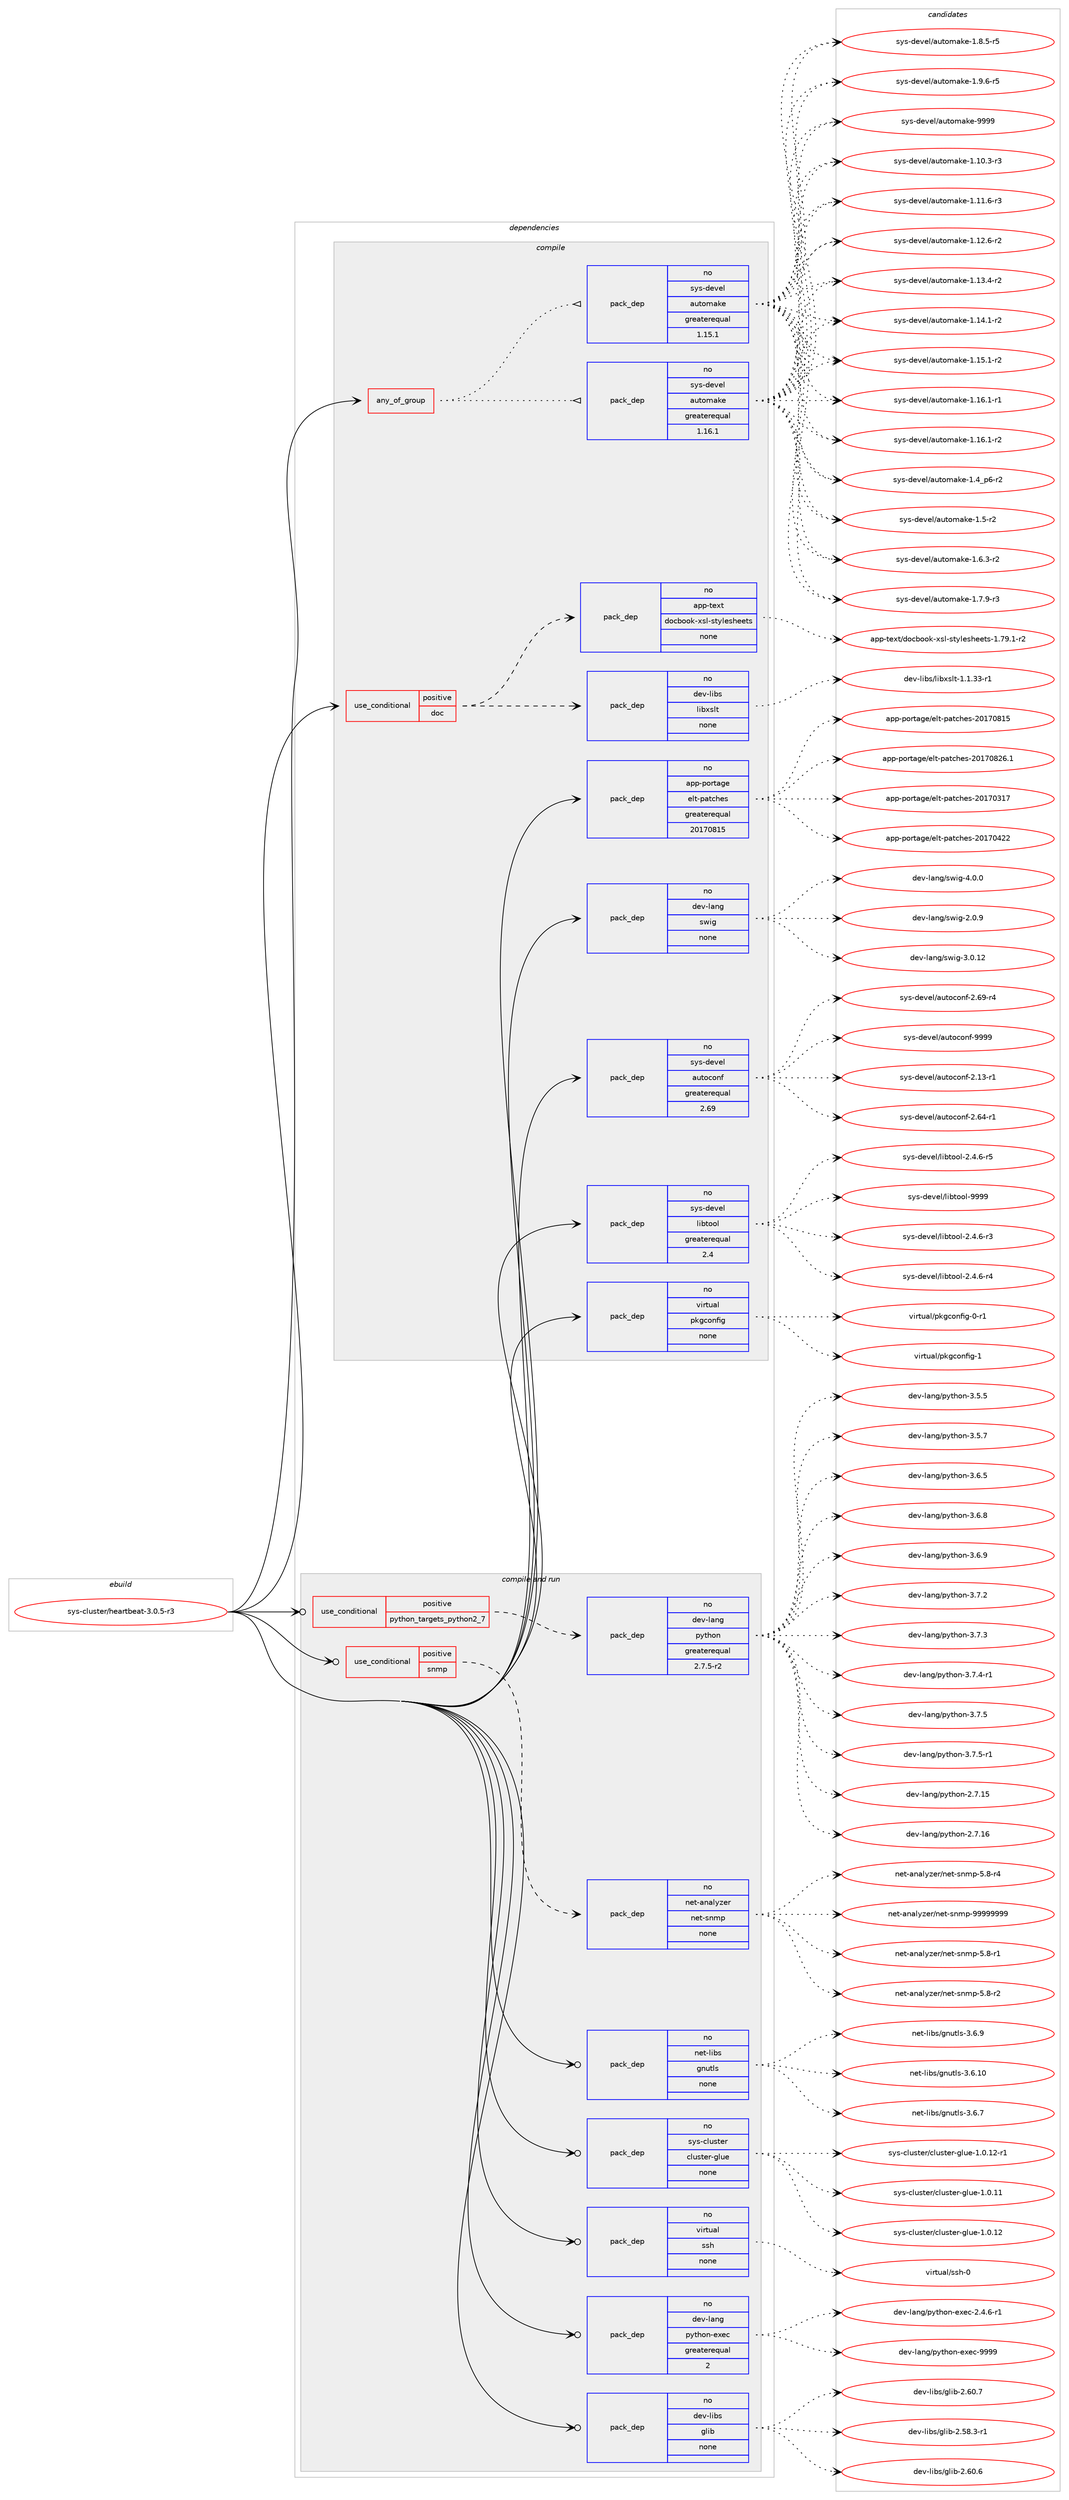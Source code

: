 digraph prolog {

# *************
# Graph options
# *************

newrank=true;
concentrate=true;
compound=true;
graph [rankdir=LR,fontname=Helvetica,fontsize=10,ranksep=1.5];#, ranksep=2.5, nodesep=0.2];
edge  [arrowhead=vee];
node  [fontname=Helvetica,fontsize=10];

# **********
# The ebuild
# **********

subgraph cluster_leftcol {
color=gray;
rank=same;
label=<<i>ebuild</i>>;
id [label="sys-cluster/heartbeat-3.0.5-r3", color=red, width=4, href="../sys-cluster/heartbeat-3.0.5-r3.svg"];
}

# ****************
# The dependencies
# ****************

subgraph cluster_midcol {
color=gray;
label=<<i>dependencies</i>>;
subgraph cluster_compile {
fillcolor="#eeeeee";
style=filled;
label=<<i>compile</i>>;
subgraph any14976 {
dependency884017 [label=<<TABLE BORDER="0" CELLBORDER="1" CELLSPACING="0" CELLPADDING="4"><TR><TD CELLPADDING="10">any_of_group</TD></TR></TABLE>>, shape=none, color=red];subgraph pack655668 {
dependency884018 [label=<<TABLE BORDER="0" CELLBORDER="1" CELLSPACING="0" CELLPADDING="4" WIDTH="220"><TR><TD ROWSPAN="6" CELLPADDING="30">pack_dep</TD></TR><TR><TD WIDTH="110">no</TD></TR><TR><TD>sys-devel</TD></TR><TR><TD>automake</TD></TR><TR><TD>greaterequal</TD></TR><TR><TD>1.16.1</TD></TR></TABLE>>, shape=none, color=blue];
}
dependency884017:e -> dependency884018:w [weight=20,style="dotted",arrowhead="oinv"];
subgraph pack655669 {
dependency884019 [label=<<TABLE BORDER="0" CELLBORDER="1" CELLSPACING="0" CELLPADDING="4" WIDTH="220"><TR><TD ROWSPAN="6" CELLPADDING="30">pack_dep</TD></TR><TR><TD WIDTH="110">no</TD></TR><TR><TD>sys-devel</TD></TR><TR><TD>automake</TD></TR><TR><TD>greaterequal</TD></TR><TR><TD>1.15.1</TD></TR></TABLE>>, shape=none, color=blue];
}
dependency884017:e -> dependency884019:w [weight=20,style="dotted",arrowhead="oinv"];
}
id:e -> dependency884017:w [weight=20,style="solid",arrowhead="vee"];
subgraph cond212844 {
dependency884020 [label=<<TABLE BORDER="0" CELLBORDER="1" CELLSPACING="0" CELLPADDING="4"><TR><TD ROWSPAN="3" CELLPADDING="10">use_conditional</TD></TR><TR><TD>positive</TD></TR><TR><TD>doc</TD></TR></TABLE>>, shape=none, color=red];
subgraph pack655670 {
dependency884021 [label=<<TABLE BORDER="0" CELLBORDER="1" CELLSPACING="0" CELLPADDING="4" WIDTH="220"><TR><TD ROWSPAN="6" CELLPADDING="30">pack_dep</TD></TR><TR><TD WIDTH="110">no</TD></TR><TR><TD>dev-libs</TD></TR><TR><TD>libxslt</TD></TR><TR><TD>none</TD></TR><TR><TD></TD></TR></TABLE>>, shape=none, color=blue];
}
dependency884020:e -> dependency884021:w [weight=20,style="dashed",arrowhead="vee"];
subgraph pack655671 {
dependency884022 [label=<<TABLE BORDER="0" CELLBORDER="1" CELLSPACING="0" CELLPADDING="4" WIDTH="220"><TR><TD ROWSPAN="6" CELLPADDING="30">pack_dep</TD></TR><TR><TD WIDTH="110">no</TD></TR><TR><TD>app-text</TD></TR><TR><TD>docbook-xsl-stylesheets</TD></TR><TR><TD>none</TD></TR><TR><TD></TD></TR></TABLE>>, shape=none, color=blue];
}
dependency884020:e -> dependency884022:w [weight=20,style="dashed",arrowhead="vee"];
}
id:e -> dependency884020:w [weight=20,style="solid",arrowhead="vee"];
subgraph pack655672 {
dependency884023 [label=<<TABLE BORDER="0" CELLBORDER="1" CELLSPACING="0" CELLPADDING="4" WIDTH="220"><TR><TD ROWSPAN="6" CELLPADDING="30">pack_dep</TD></TR><TR><TD WIDTH="110">no</TD></TR><TR><TD>app-portage</TD></TR><TR><TD>elt-patches</TD></TR><TR><TD>greaterequal</TD></TR><TR><TD>20170815</TD></TR></TABLE>>, shape=none, color=blue];
}
id:e -> dependency884023:w [weight=20,style="solid",arrowhead="vee"];
subgraph pack655673 {
dependency884024 [label=<<TABLE BORDER="0" CELLBORDER="1" CELLSPACING="0" CELLPADDING="4" WIDTH="220"><TR><TD ROWSPAN="6" CELLPADDING="30">pack_dep</TD></TR><TR><TD WIDTH="110">no</TD></TR><TR><TD>dev-lang</TD></TR><TR><TD>swig</TD></TR><TR><TD>none</TD></TR><TR><TD></TD></TR></TABLE>>, shape=none, color=blue];
}
id:e -> dependency884024:w [weight=20,style="solid",arrowhead="vee"];
subgraph pack655674 {
dependency884025 [label=<<TABLE BORDER="0" CELLBORDER="1" CELLSPACING="0" CELLPADDING="4" WIDTH="220"><TR><TD ROWSPAN="6" CELLPADDING="30">pack_dep</TD></TR><TR><TD WIDTH="110">no</TD></TR><TR><TD>sys-devel</TD></TR><TR><TD>autoconf</TD></TR><TR><TD>greaterequal</TD></TR><TR><TD>2.69</TD></TR></TABLE>>, shape=none, color=blue];
}
id:e -> dependency884025:w [weight=20,style="solid",arrowhead="vee"];
subgraph pack655675 {
dependency884026 [label=<<TABLE BORDER="0" CELLBORDER="1" CELLSPACING="0" CELLPADDING="4" WIDTH="220"><TR><TD ROWSPAN="6" CELLPADDING="30">pack_dep</TD></TR><TR><TD WIDTH="110">no</TD></TR><TR><TD>sys-devel</TD></TR><TR><TD>libtool</TD></TR><TR><TD>greaterequal</TD></TR><TR><TD>2.4</TD></TR></TABLE>>, shape=none, color=blue];
}
id:e -> dependency884026:w [weight=20,style="solid",arrowhead="vee"];
subgraph pack655676 {
dependency884027 [label=<<TABLE BORDER="0" CELLBORDER="1" CELLSPACING="0" CELLPADDING="4" WIDTH="220"><TR><TD ROWSPAN="6" CELLPADDING="30">pack_dep</TD></TR><TR><TD WIDTH="110">no</TD></TR><TR><TD>virtual</TD></TR><TR><TD>pkgconfig</TD></TR><TR><TD>none</TD></TR><TR><TD></TD></TR></TABLE>>, shape=none, color=blue];
}
id:e -> dependency884027:w [weight=20,style="solid",arrowhead="vee"];
}
subgraph cluster_compileandrun {
fillcolor="#eeeeee";
style=filled;
label=<<i>compile and run</i>>;
subgraph cond212845 {
dependency884028 [label=<<TABLE BORDER="0" CELLBORDER="1" CELLSPACING="0" CELLPADDING="4"><TR><TD ROWSPAN="3" CELLPADDING="10">use_conditional</TD></TR><TR><TD>positive</TD></TR><TR><TD>python_targets_python2_7</TD></TR></TABLE>>, shape=none, color=red];
subgraph pack655677 {
dependency884029 [label=<<TABLE BORDER="0" CELLBORDER="1" CELLSPACING="0" CELLPADDING="4" WIDTH="220"><TR><TD ROWSPAN="6" CELLPADDING="30">pack_dep</TD></TR><TR><TD WIDTH="110">no</TD></TR><TR><TD>dev-lang</TD></TR><TR><TD>python</TD></TR><TR><TD>greaterequal</TD></TR><TR><TD>2.7.5-r2</TD></TR></TABLE>>, shape=none, color=blue];
}
dependency884028:e -> dependency884029:w [weight=20,style="dashed",arrowhead="vee"];
}
id:e -> dependency884028:w [weight=20,style="solid",arrowhead="odotvee"];
subgraph cond212846 {
dependency884030 [label=<<TABLE BORDER="0" CELLBORDER="1" CELLSPACING="0" CELLPADDING="4"><TR><TD ROWSPAN="3" CELLPADDING="10">use_conditional</TD></TR><TR><TD>positive</TD></TR><TR><TD>snmp</TD></TR></TABLE>>, shape=none, color=red];
subgraph pack655678 {
dependency884031 [label=<<TABLE BORDER="0" CELLBORDER="1" CELLSPACING="0" CELLPADDING="4" WIDTH="220"><TR><TD ROWSPAN="6" CELLPADDING="30">pack_dep</TD></TR><TR><TD WIDTH="110">no</TD></TR><TR><TD>net-analyzer</TD></TR><TR><TD>net-snmp</TD></TR><TR><TD>none</TD></TR><TR><TD></TD></TR></TABLE>>, shape=none, color=blue];
}
dependency884030:e -> dependency884031:w [weight=20,style="dashed",arrowhead="vee"];
}
id:e -> dependency884030:w [weight=20,style="solid",arrowhead="odotvee"];
subgraph pack655679 {
dependency884032 [label=<<TABLE BORDER="0" CELLBORDER="1" CELLSPACING="0" CELLPADDING="4" WIDTH="220"><TR><TD ROWSPAN="6" CELLPADDING="30">pack_dep</TD></TR><TR><TD WIDTH="110">no</TD></TR><TR><TD>dev-lang</TD></TR><TR><TD>python-exec</TD></TR><TR><TD>greaterequal</TD></TR><TR><TD>2</TD></TR></TABLE>>, shape=none, color=blue];
}
id:e -> dependency884032:w [weight=20,style="solid",arrowhead="odotvee"];
subgraph pack655680 {
dependency884033 [label=<<TABLE BORDER="0" CELLBORDER="1" CELLSPACING="0" CELLPADDING="4" WIDTH="220"><TR><TD ROWSPAN="6" CELLPADDING="30">pack_dep</TD></TR><TR><TD WIDTH="110">no</TD></TR><TR><TD>dev-libs</TD></TR><TR><TD>glib</TD></TR><TR><TD>none</TD></TR><TR><TD></TD></TR></TABLE>>, shape=none, color=blue];
}
id:e -> dependency884033:w [weight=20,style="solid",arrowhead="odotvee"];
subgraph pack655681 {
dependency884034 [label=<<TABLE BORDER="0" CELLBORDER="1" CELLSPACING="0" CELLPADDING="4" WIDTH="220"><TR><TD ROWSPAN="6" CELLPADDING="30">pack_dep</TD></TR><TR><TD WIDTH="110">no</TD></TR><TR><TD>net-libs</TD></TR><TR><TD>gnutls</TD></TR><TR><TD>none</TD></TR><TR><TD></TD></TR></TABLE>>, shape=none, color=blue];
}
id:e -> dependency884034:w [weight=20,style="solid",arrowhead="odotvee"];
subgraph pack655682 {
dependency884035 [label=<<TABLE BORDER="0" CELLBORDER="1" CELLSPACING="0" CELLPADDING="4" WIDTH="220"><TR><TD ROWSPAN="6" CELLPADDING="30">pack_dep</TD></TR><TR><TD WIDTH="110">no</TD></TR><TR><TD>sys-cluster</TD></TR><TR><TD>cluster-glue</TD></TR><TR><TD>none</TD></TR><TR><TD></TD></TR></TABLE>>, shape=none, color=blue];
}
id:e -> dependency884035:w [weight=20,style="solid",arrowhead="odotvee"];
subgraph pack655683 {
dependency884036 [label=<<TABLE BORDER="0" CELLBORDER="1" CELLSPACING="0" CELLPADDING="4" WIDTH="220"><TR><TD ROWSPAN="6" CELLPADDING="30">pack_dep</TD></TR><TR><TD WIDTH="110">no</TD></TR><TR><TD>virtual</TD></TR><TR><TD>ssh</TD></TR><TR><TD>none</TD></TR><TR><TD></TD></TR></TABLE>>, shape=none, color=blue];
}
id:e -> dependency884036:w [weight=20,style="solid",arrowhead="odotvee"];
}
subgraph cluster_run {
fillcolor="#eeeeee";
style=filled;
label=<<i>run</i>>;
}
}

# **************
# The candidates
# **************

subgraph cluster_choices {
rank=same;
color=gray;
label=<<i>candidates</i>>;

subgraph choice655668 {
color=black;
nodesep=1;
choice11512111545100101118101108479711711611110997107101454946494846514511451 [label="sys-devel/automake-1.10.3-r3", color=red, width=4,href="../sys-devel/automake-1.10.3-r3.svg"];
choice11512111545100101118101108479711711611110997107101454946494946544511451 [label="sys-devel/automake-1.11.6-r3", color=red, width=4,href="../sys-devel/automake-1.11.6-r3.svg"];
choice11512111545100101118101108479711711611110997107101454946495046544511450 [label="sys-devel/automake-1.12.6-r2", color=red, width=4,href="../sys-devel/automake-1.12.6-r2.svg"];
choice11512111545100101118101108479711711611110997107101454946495146524511450 [label="sys-devel/automake-1.13.4-r2", color=red, width=4,href="../sys-devel/automake-1.13.4-r2.svg"];
choice11512111545100101118101108479711711611110997107101454946495246494511450 [label="sys-devel/automake-1.14.1-r2", color=red, width=4,href="../sys-devel/automake-1.14.1-r2.svg"];
choice11512111545100101118101108479711711611110997107101454946495346494511450 [label="sys-devel/automake-1.15.1-r2", color=red, width=4,href="../sys-devel/automake-1.15.1-r2.svg"];
choice11512111545100101118101108479711711611110997107101454946495446494511449 [label="sys-devel/automake-1.16.1-r1", color=red, width=4,href="../sys-devel/automake-1.16.1-r1.svg"];
choice11512111545100101118101108479711711611110997107101454946495446494511450 [label="sys-devel/automake-1.16.1-r2", color=red, width=4,href="../sys-devel/automake-1.16.1-r2.svg"];
choice115121115451001011181011084797117116111109971071014549465295112544511450 [label="sys-devel/automake-1.4_p6-r2", color=red, width=4,href="../sys-devel/automake-1.4_p6-r2.svg"];
choice11512111545100101118101108479711711611110997107101454946534511450 [label="sys-devel/automake-1.5-r2", color=red, width=4,href="../sys-devel/automake-1.5-r2.svg"];
choice115121115451001011181011084797117116111109971071014549465446514511450 [label="sys-devel/automake-1.6.3-r2", color=red, width=4,href="../sys-devel/automake-1.6.3-r2.svg"];
choice115121115451001011181011084797117116111109971071014549465546574511451 [label="sys-devel/automake-1.7.9-r3", color=red, width=4,href="../sys-devel/automake-1.7.9-r3.svg"];
choice115121115451001011181011084797117116111109971071014549465646534511453 [label="sys-devel/automake-1.8.5-r5", color=red, width=4,href="../sys-devel/automake-1.8.5-r5.svg"];
choice115121115451001011181011084797117116111109971071014549465746544511453 [label="sys-devel/automake-1.9.6-r5", color=red, width=4,href="../sys-devel/automake-1.9.6-r5.svg"];
choice115121115451001011181011084797117116111109971071014557575757 [label="sys-devel/automake-9999", color=red, width=4,href="../sys-devel/automake-9999.svg"];
dependency884018:e -> choice11512111545100101118101108479711711611110997107101454946494846514511451:w [style=dotted,weight="100"];
dependency884018:e -> choice11512111545100101118101108479711711611110997107101454946494946544511451:w [style=dotted,weight="100"];
dependency884018:e -> choice11512111545100101118101108479711711611110997107101454946495046544511450:w [style=dotted,weight="100"];
dependency884018:e -> choice11512111545100101118101108479711711611110997107101454946495146524511450:w [style=dotted,weight="100"];
dependency884018:e -> choice11512111545100101118101108479711711611110997107101454946495246494511450:w [style=dotted,weight="100"];
dependency884018:e -> choice11512111545100101118101108479711711611110997107101454946495346494511450:w [style=dotted,weight="100"];
dependency884018:e -> choice11512111545100101118101108479711711611110997107101454946495446494511449:w [style=dotted,weight="100"];
dependency884018:e -> choice11512111545100101118101108479711711611110997107101454946495446494511450:w [style=dotted,weight="100"];
dependency884018:e -> choice115121115451001011181011084797117116111109971071014549465295112544511450:w [style=dotted,weight="100"];
dependency884018:e -> choice11512111545100101118101108479711711611110997107101454946534511450:w [style=dotted,weight="100"];
dependency884018:e -> choice115121115451001011181011084797117116111109971071014549465446514511450:w [style=dotted,weight="100"];
dependency884018:e -> choice115121115451001011181011084797117116111109971071014549465546574511451:w [style=dotted,weight="100"];
dependency884018:e -> choice115121115451001011181011084797117116111109971071014549465646534511453:w [style=dotted,weight="100"];
dependency884018:e -> choice115121115451001011181011084797117116111109971071014549465746544511453:w [style=dotted,weight="100"];
dependency884018:e -> choice115121115451001011181011084797117116111109971071014557575757:w [style=dotted,weight="100"];
}
subgraph choice655669 {
color=black;
nodesep=1;
choice11512111545100101118101108479711711611110997107101454946494846514511451 [label="sys-devel/automake-1.10.3-r3", color=red, width=4,href="../sys-devel/automake-1.10.3-r3.svg"];
choice11512111545100101118101108479711711611110997107101454946494946544511451 [label="sys-devel/automake-1.11.6-r3", color=red, width=4,href="../sys-devel/automake-1.11.6-r3.svg"];
choice11512111545100101118101108479711711611110997107101454946495046544511450 [label="sys-devel/automake-1.12.6-r2", color=red, width=4,href="../sys-devel/automake-1.12.6-r2.svg"];
choice11512111545100101118101108479711711611110997107101454946495146524511450 [label="sys-devel/automake-1.13.4-r2", color=red, width=4,href="../sys-devel/automake-1.13.4-r2.svg"];
choice11512111545100101118101108479711711611110997107101454946495246494511450 [label="sys-devel/automake-1.14.1-r2", color=red, width=4,href="../sys-devel/automake-1.14.1-r2.svg"];
choice11512111545100101118101108479711711611110997107101454946495346494511450 [label="sys-devel/automake-1.15.1-r2", color=red, width=4,href="../sys-devel/automake-1.15.1-r2.svg"];
choice11512111545100101118101108479711711611110997107101454946495446494511449 [label="sys-devel/automake-1.16.1-r1", color=red, width=4,href="../sys-devel/automake-1.16.1-r1.svg"];
choice11512111545100101118101108479711711611110997107101454946495446494511450 [label="sys-devel/automake-1.16.1-r2", color=red, width=4,href="../sys-devel/automake-1.16.1-r2.svg"];
choice115121115451001011181011084797117116111109971071014549465295112544511450 [label="sys-devel/automake-1.4_p6-r2", color=red, width=4,href="../sys-devel/automake-1.4_p6-r2.svg"];
choice11512111545100101118101108479711711611110997107101454946534511450 [label="sys-devel/automake-1.5-r2", color=red, width=4,href="../sys-devel/automake-1.5-r2.svg"];
choice115121115451001011181011084797117116111109971071014549465446514511450 [label="sys-devel/automake-1.6.3-r2", color=red, width=4,href="../sys-devel/automake-1.6.3-r2.svg"];
choice115121115451001011181011084797117116111109971071014549465546574511451 [label="sys-devel/automake-1.7.9-r3", color=red, width=4,href="../sys-devel/automake-1.7.9-r3.svg"];
choice115121115451001011181011084797117116111109971071014549465646534511453 [label="sys-devel/automake-1.8.5-r5", color=red, width=4,href="../sys-devel/automake-1.8.5-r5.svg"];
choice115121115451001011181011084797117116111109971071014549465746544511453 [label="sys-devel/automake-1.9.6-r5", color=red, width=4,href="../sys-devel/automake-1.9.6-r5.svg"];
choice115121115451001011181011084797117116111109971071014557575757 [label="sys-devel/automake-9999", color=red, width=4,href="../sys-devel/automake-9999.svg"];
dependency884019:e -> choice11512111545100101118101108479711711611110997107101454946494846514511451:w [style=dotted,weight="100"];
dependency884019:e -> choice11512111545100101118101108479711711611110997107101454946494946544511451:w [style=dotted,weight="100"];
dependency884019:e -> choice11512111545100101118101108479711711611110997107101454946495046544511450:w [style=dotted,weight="100"];
dependency884019:e -> choice11512111545100101118101108479711711611110997107101454946495146524511450:w [style=dotted,weight="100"];
dependency884019:e -> choice11512111545100101118101108479711711611110997107101454946495246494511450:w [style=dotted,weight="100"];
dependency884019:e -> choice11512111545100101118101108479711711611110997107101454946495346494511450:w [style=dotted,weight="100"];
dependency884019:e -> choice11512111545100101118101108479711711611110997107101454946495446494511449:w [style=dotted,weight="100"];
dependency884019:e -> choice11512111545100101118101108479711711611110997107101454946495446494511450:w [style=dotted,weight="100"];
dependency884019:e -> choice115121115451001011181011084797117116111109971071014549465295112544511450:w [style=dotted,weight="100"];
dependency884019:e -> choice11512111545100101118101108479711711611110997107101454946534511450:w [style=dotted,weight="100"];
dependency884019:e -> choice115121115451001011181011084797117116111109971071014549465446514511450:w [style=dotted,weight="100"];
dependency884019:e -> choice115121115451001011181011084797117116111109971071014549465546574511451:w [style=dotted,weight="100"];
dependency884019:e -> choice115121115451001011181011084797117116111109971071014549465646534511453:w [style=dotted,weight="100"];
dependency884019:e -> choice115121115451001011181011084797117116111109971071014549465746544511453:w [style=dotted,weight="100"];
dependency884019:e -> choice115121115451001011181011084797117116111109971071014557575757:w [style=dotted,weight="100"];
}
subgraph choice655670 {
color=black;
nodesep=1;
choice10010111845108105981154710810598120115108116454946494651514511449 [label="dev-libs/libxslt-1.1.33-r1", color=red, width=4,href="../dev-libs/libxslt-1.1.33-r1.svg"];
dependency884021:e -> choice10010111845108105981154710810598120115108116454946494651514511449:w [style=dotted,weight="100"];
}
subgraph choice655671 {
color=black;
nodesep=1;
choice97112112451161011201164710011199981111111074512011510845115116121108101115104101101116115454946555746494511450 [label="app-text/docbook-xsl-stylesheets-1.79.1-r2", color=red, width=4,href="../app-text/docbook-xsl-stylesheets-1.79.1-r2.svg"];
dependency884022:e -> choice97112112451161011201164710011199981111111074512011510845115116121108101115104101101116115454946555746494511450:w [style=dotted,weight="100"];
}
subgraph choice655672 {
color=black;
nodesep=1;
choice97112112451121111141169710310147101108116451129711699104101115455048495548514955 [label="app-portage/elt-patches-20170317", color=red, width=4,href="../app-portage/elt-patches-20170317.svg"];
choice97112112451121111141169710310147101108116451129711699104101115455048495548525050 [label="app-portage/elt-patches-20170422", color=red, width=4,href="../app-portage/elt-patches-20170422.svg"];
choice97112112451121111141169710310147101108116451129711699104101115455048495548564953 [label="app-portage/elt-patches-20170815", color=red, width=4,href="../app-portage/elt-patches-20170815.svg"];
choice971121124511211111411697103101471011081164511297116991041011154550484955485650544649 [label="app-portage/elt-patches-20170826.1", color=red, width=4,href="../app-portage/elt-patches-20170826.1.svg"];
dependency884023:e -> choice97112112451121111141169710310147101108116451129711699104101115455048495548514955:w [style=dotted,weight="100"];
dependency884023:e -> choice97112112451121111141169710310147101108116451129711699104101115455048495548525050:w [style=dotted,weight="100"];
dependency884023:e -> choice97112112451121111141169710310147101108116451129711699104101115455048495548564953:w [style=dotted,weight="100"];
dependency884023:e -> choice971121124511211111411697103101471011081164511297116991041011154550484955485650544649:w [style=dotted,weight="100"];
}
subgraph choice655673 {
color=black;
nodesep=1;
choice100101118451089711010347115119105103455046484657 [label="dev-lang/swig-2.0.9", color=red, width=4,href="../dev-lang/swig-2.0.9.svg"];
choice10010111845108971101034711511910510345514648464950 [label="dev-lang/swig-3.0.12", color=red, width=4,href="../dev-lang/swig-3.0.12.svg"];
choice100101118451089711010347115119105103455246484648 [label="dev-lang/swig-4.0.0", color=red, width=4,href="../dev-lang/swig-4.0.0.svg"];
dependency884024:e -> choice100101118451089711010347115119105103455046484657:w [style=dotted,weight="100"];
dependency884024:e -> choice10010111845108971101034711511910510345514648464950:w [style=dotted,weight="100"];
dependency884024:e -> choice100101118451089711010347115119105103455246484648:w [style=dotted,weight="100"];
}
subgraph choice655674 {
color=black;
nodesep=1;
choice1151211154510010111810110847971171161119911111010245504649514511449 [label="sys-devel/autoconf-2.13-r1", color=red, width=4,href="../sys-devel/autoconf-2.13-r1.svg"];
choice1151211154510010111810110847971171161119911111010245504654524511449 [label="sys-devel/autoconf-2.64-r1", color=red, width=4,href="../sys-devel/autoconf-2.64-r1.svg"];
choice1151211154510010111810110847971171161119911111010245504654574511452 [label="sys-devel/autoconf-2.69-r4", color=red, width=4,href="../sys-devel/autoconf-2.69-r4.svg"];
choice115121115451001011181011084797117116111991111101024557575757 [label="sys-devel/autoconf-9999", color=red, width=4,href="../sys-devel/autoconf-9999.svg"];
dependency884025:e -> choice1151211154510010111810110847971171161119911111010245504649514511449:w [style=dotted,weight="100"];
dependency884025:e -> choice1151211154510010111810110847971171161119911111010245504654524511449:w [style=dotted,weight="100"];
dependency884025:e -> choice1151211154510010111810110847971171161119911111010245504654574511452:w [style=dotted,weight="100"];
dependency884025:e -> choice115121115451001011181011084797117116111991111101024557575757:w [style=dotted,weight="100"];
}
subgraph choice655675 {
color=black;
nodesep=1;
choice1151211154510010111810110847108105981161111111084550465246544511451 [label="sys-devel/libtool-2.4.6-r3", color=red, width=4,href="../sys-devel/libtool-2.4.6-r3.svg"];
choice1151211154510010111810110847108105981161111111084550465246544511452 [label="sys-devel/libtool-2.4.6-r4", color=red, width=4,href="../sys-devel/libtool-2.4.6-r4.svg"];
choice1151211154510010111810110847108105981161111111084550465246544511453 [label="sys-devel/libtool-2.4.6-r5", color=red, width=4,href="../sys-devel/libtool-2.4.6-r5.svg"];
choice1151211154510010111810110847108105981161111111084557575757 [label="sys-devel/libtool-9999", color=red, width=4,href="../sys-devel/libtool-9999.svg"];
dependency884026:e -> choice1151211154510010111810110847108105981161111111084550465246544511451:w [style=dotted,weight="100"];
dependency884026:e -> choice1151211154510010111810110847108105981161111111084550465246544511452:w [style=dotted,weight="100"];
dependency884026:e -> choice1151211154510010111810110847108105981161111111084550465246544511453:w [style=dotted,weight="100"];
dependency884026:e -> choice1151211154510010111810110847108105981161111111084557575757:w [style=dotted,weight="100"];
}
subgraph choice655676 {
color=black;
nodesep=1;
choice11810511411611797108471121071039911111010210510345484511449 [label="virtual/pkgconfig-0-r1", color=red, width=4,href="../virtual/pkgconfig-0-r1.svg"];
choice1181051141161179710847112107103991111101021051034549 [label="virtual/pkgconfig-1", color=red, width=4,href="../virtual/pkgconfig-1.svg"];
dependency884027:e -> choice11810511411611797108471121071039911111010210510345484511449:w [style=dotted,weight="100"];
dependency884027:e -> choice1181051141161179710847112107103991111101021051034549:w [style=dotted,weight="100"];
}
subgraph choice655677 {
color=black;
nodesep=1;
choice10010111845108971101034711212111610411111045504655464953 [label="dev-lang/python-2.7.15", color=red, width=4,href="../dev-lang/python-2.7.15.svg"];
choice10010111845108971101034711212111610411111045504655464954 [label="dev-lang/python-2.7.16", color=red, width=4,href="../dev-lang/python-2.7.16.svg"];
choice100101118451089711010347112121116104111110455146534653 [label="dev-lang/python-3.5.5", color=red, width=4,href="../dev-lang/python-3.5.5.svg"];
choice100101118451089711010347112121116104111110455146534655 [label="dev-lang/python-3.5.7", color=red, width=4,href="../dev-lang/python-3.5.7.svg"];
choice100101118451089711010347112121116104111110455146544653 [label="dev-lang/python-3.6.5", color=red, width=4,href="../dev-lang/python-3.6.5.svg"];
choice100101118451089711010347112121116104111110455146544656 [label="dev-lang/python-3.6.8", color=red, width=4,href="../dev-lang/python-3.6.8.svg"];
choice100101118451089711010347112121116104111110455146544657 [label="dev-lang/python-3.6.9", color=red, width=4,href="../dev-lang/python-3.6.9.svg"];
choice100101118451089711010347112121116104111110455146554650 [label="dev-lang/python-3.7.2", color=red, width=4,href="../dev-lang/python-3.7.2.svg"];
choice100101118451089711010347112121116104111110455146554651 [label="dev-lang/python-3.7.3", color=red, width=4,href="../dev-lang/python-3.7.3.svg"];
choice1001011184510897110103471121211161041111104551465546524511449 [label="dev-lang/python-3.7.4-r1", color=red, width=4,href="../dev-lang/python-3.7.4-r1.svg"];
choice100101118451089711010347112121116104111110455146554653 [label="dev-lang/python-3.7.5", color=red, width=4,href="../dev-lang/python-3.7.5.svg"];
choice1001011184510897110103471121211161041111104551465546534511449 [label="dev-lang/python-3.7.5-r1", color=red, width=4,href="../dev-lang/python-3.7.5-r1.svg"];
dependency884029:e -> choice10010111845108971101034711212111610411111045504655464953:w [style=dotted,weight="100"];
dependency884029:e -> choice10010111845108971101034711212111610411111045504655464954:w [style=dotted,weight="100"];
dependency884029:e -> choice100101118451089711010347112121116104111110455146534653:w [style=dotted,weight="100"];
dependency884029:e -> choice100101118451089711010347112121116104111110455146534655:w [style=dotted,weight="100"];
dependency884029:e -> choice100101118451089711010347112121116104111110455146544653:w [style=dotted,weight="100"];
dependency884029:e -> choice100101118451089711010347112121116104111110455146544656:w [style=dotted,weight="100"];
dependency884029:e -> choice100101118451089711010347112121116104111110455146544657:w [style=dotted,weight="100"];
dependency884029:e -> choice100101118451089711010347112121116104111110455146554650:w [style=dotted,weight="100"];
dependency884029:e -> choice100101118451089711010347112121116104111110455146554651:w [style=dotted,weight="100"];
dependency884029:e -> choice1001011184510897110103471121211161041111104551465546524511449:w [style=dotted,weight="100"];
dependency884029:e -> choice100101118451089711010347112121116104111110455146554653:w [style=dotted,weight="100"];
dependency884029:e -> choice1001011184510897110103471121211161041111104551465546534511449:w [style=dotted,weight="100"];
}
subgraph choice655678 {
color=black;
nodesep=1;
choice1101011164597110971081211221011144711010111645115110109112455346564511449 [label="net-analyzer/net-snmp-5.8-r1", color=red, width=4,href="../net-analyzer/net-snmp-5.8-r1.svg"];
choice1101011164597110971081211221011144711010111645115110109112455346564511450 [label="net-analyzer/net-snmp-5.8-r2", color=red, width=4,href="../net-analyzer/net-snmp-5.8-r2.svg"];
choice1101011164597110971081211221011144711010111645115110109112455346564511452 [label="net-analyzer/net-snmp-5.8-r4", color=red, width=4,href="../net-analyzer/net-snmp-5.8-r4.svg"];
choice1101011164597110971081211221011144711010111645115110109112455757575757575757 [label="net-analyzer/net-snmp-99999999", color=red, width=4,href="../net-analyzer/net-snmp-99999999.svg"];
dependency884031:e -> choice1101011164597110971081211221011144711010111645115110109112455346564511449:w [style=dotted,weight="100"];
dependency884031:e -> choice1101011164597110971081211221011144711010111645115110109112455346564511450:w [style=dotted,weight="100"];
dependency884031:e -> choice1101011164597110971081211221011144711010111645115110109112455346564511452:w [style=dotted,weight="100"];
dependency884031:e -> choice1101011164597110971081211221011144711010111645115110109112455757575757575757:w [style=dotted,weight="100"];
}
subgraph choice655679 {
color=black;
nodesep=1;
choice10010111845108971101034711212111610411111045101120101994550465246544511449 [label="dev-lang/python-exec-2.4.6-r1", color=red, width=4,href="../dev-lang/python-exec-2.4.6-r1.svg"];
choice10010111845108971101034711212111610411111045101120101994557575757 [label="dev-lang/python-exec-9999", color=red, width=4,href="../dev-lang/python-exec-9999.svg"];
dependency884032:e -> choice10010111845108971101034711212111610411111045101120101994550465246544511449:w [style=dotted,weight="100"];
dependency884032:e -> choice10010111845108971101034711212111610411111045101120101994557575757:w [style=dotted,weight="100"];
}
subgraph choice655680 {
color=black;
nodesep=1;
choice10010111845108105981154710310810598455046535646514511449 [label="dev-libs/glib-2.58.3-r1", color=red, width=4,href="../dev-libs/glib-2.58.3-r1.svg"];
choice1001011184510810598115471031081059845504654484654 [label="dev-libs/glib-2.60.6", color=red, width=4,href="../dev-libs/glib-2.60.6.svg"];
choice1001011184510810598115471031081059845504654484655 [label="dev-libs/glib-2.60.7", color=red, width=4,href="../dev-libs/glib-2.60.7.svg"];
dependency884033:e -> choice10010111845108105981154710310810598455046535646514511449:w [style=dotted,weight="100"];
dependency884033:e -> choice1001011184510810598115471031081059845504654484654:w [style=dotted,weight="100"];
dependency884033:e -> choice1001011184510810598115471031081059845504654484655:w [style=dotted,weight="100"];
}
subgraph choice655681 {
color=black;
nodesep=1;
choice11010111645108105981154710311011711610811545514654464948 [label="net-libs/gnutls-3.6.10", color=red, width=4,href="../net-libs/gnutls-3.6.10.svg"];
choice110101116451081059811547103110117116108115455146544655 [label="net-libs/gnutls-3.6.7", color=red, width=4,href="../net-libs/gnutls-3.6.7.svg"];
choice110101116451081059811547103110117116108115455146544657 [label="net-libs/gnutls-3.6.9", color=red, width=4,href="../net-libs/gnutls-3.6.9.svg"];
dependency884034:e -> choice11010111645108105981154710311011711610811545514654464948:w [style=dotted,weight="100"];
dependency884034:e -> choice110101116451081059811547103110117116108115455146544655:w [style=dotted,weight="100"];
dependency884034:e -> choice110101116451081059811547103110117116108115455146544657:w [style=dotted,weight="100"];
}
subgraph choice655682 {
color=black;
nodesep=1;
choice115121115459910811711511610111447991081171151161011144510310811710145494648464949 [label="sys-cluster/cluster-glue-1.0.11", color=red, width=4,href="../sys-cluster/cluster-glue-1.0.11.svg"];
choice115121115459910811711511610111447991081171151161011144510310811710145494648464950 [label="sys-cluster/cluster-glue-1.0.12", color=red, width=4,href="../sys-cluster/cluster-glue-1.0.12.svg"];
choice1151211154599108117115116101114479910811711511610111445103108117101454946484649504511449 [label="sys-cluster/cluster-glue-1.0.12-r1", color=red, width=4,href="../sys-cluster/cluster-glue-1.0.12-r1.svg"];
dependency884035:e -> choice115121115459910811711511610111447991081171151161011144510310811710145494648464949:w [style=dotted,weight="100"];
dependency884035:e -> choice115121115459910811711511610111447991081171151161011144510310811710145494648464950:w [style=dotted,weight="100"];
dependency884035:e -> choice1151211154599108117115116101114479910811711511610111445103108117101454946484649504511449:w [style=dotted,weight="100"];
}
subgraph choice655683 {
color=black;
nodesep=1;
choice11810511411611797108471151151044548 [label="virtual/ssh-0", color=red, width=4,href="../virtual/ssh-0.svg"];
dependency884036:e -> choice11810511411611797108471151151044548:w [style=dotted,weight="100"];
}
}

}
